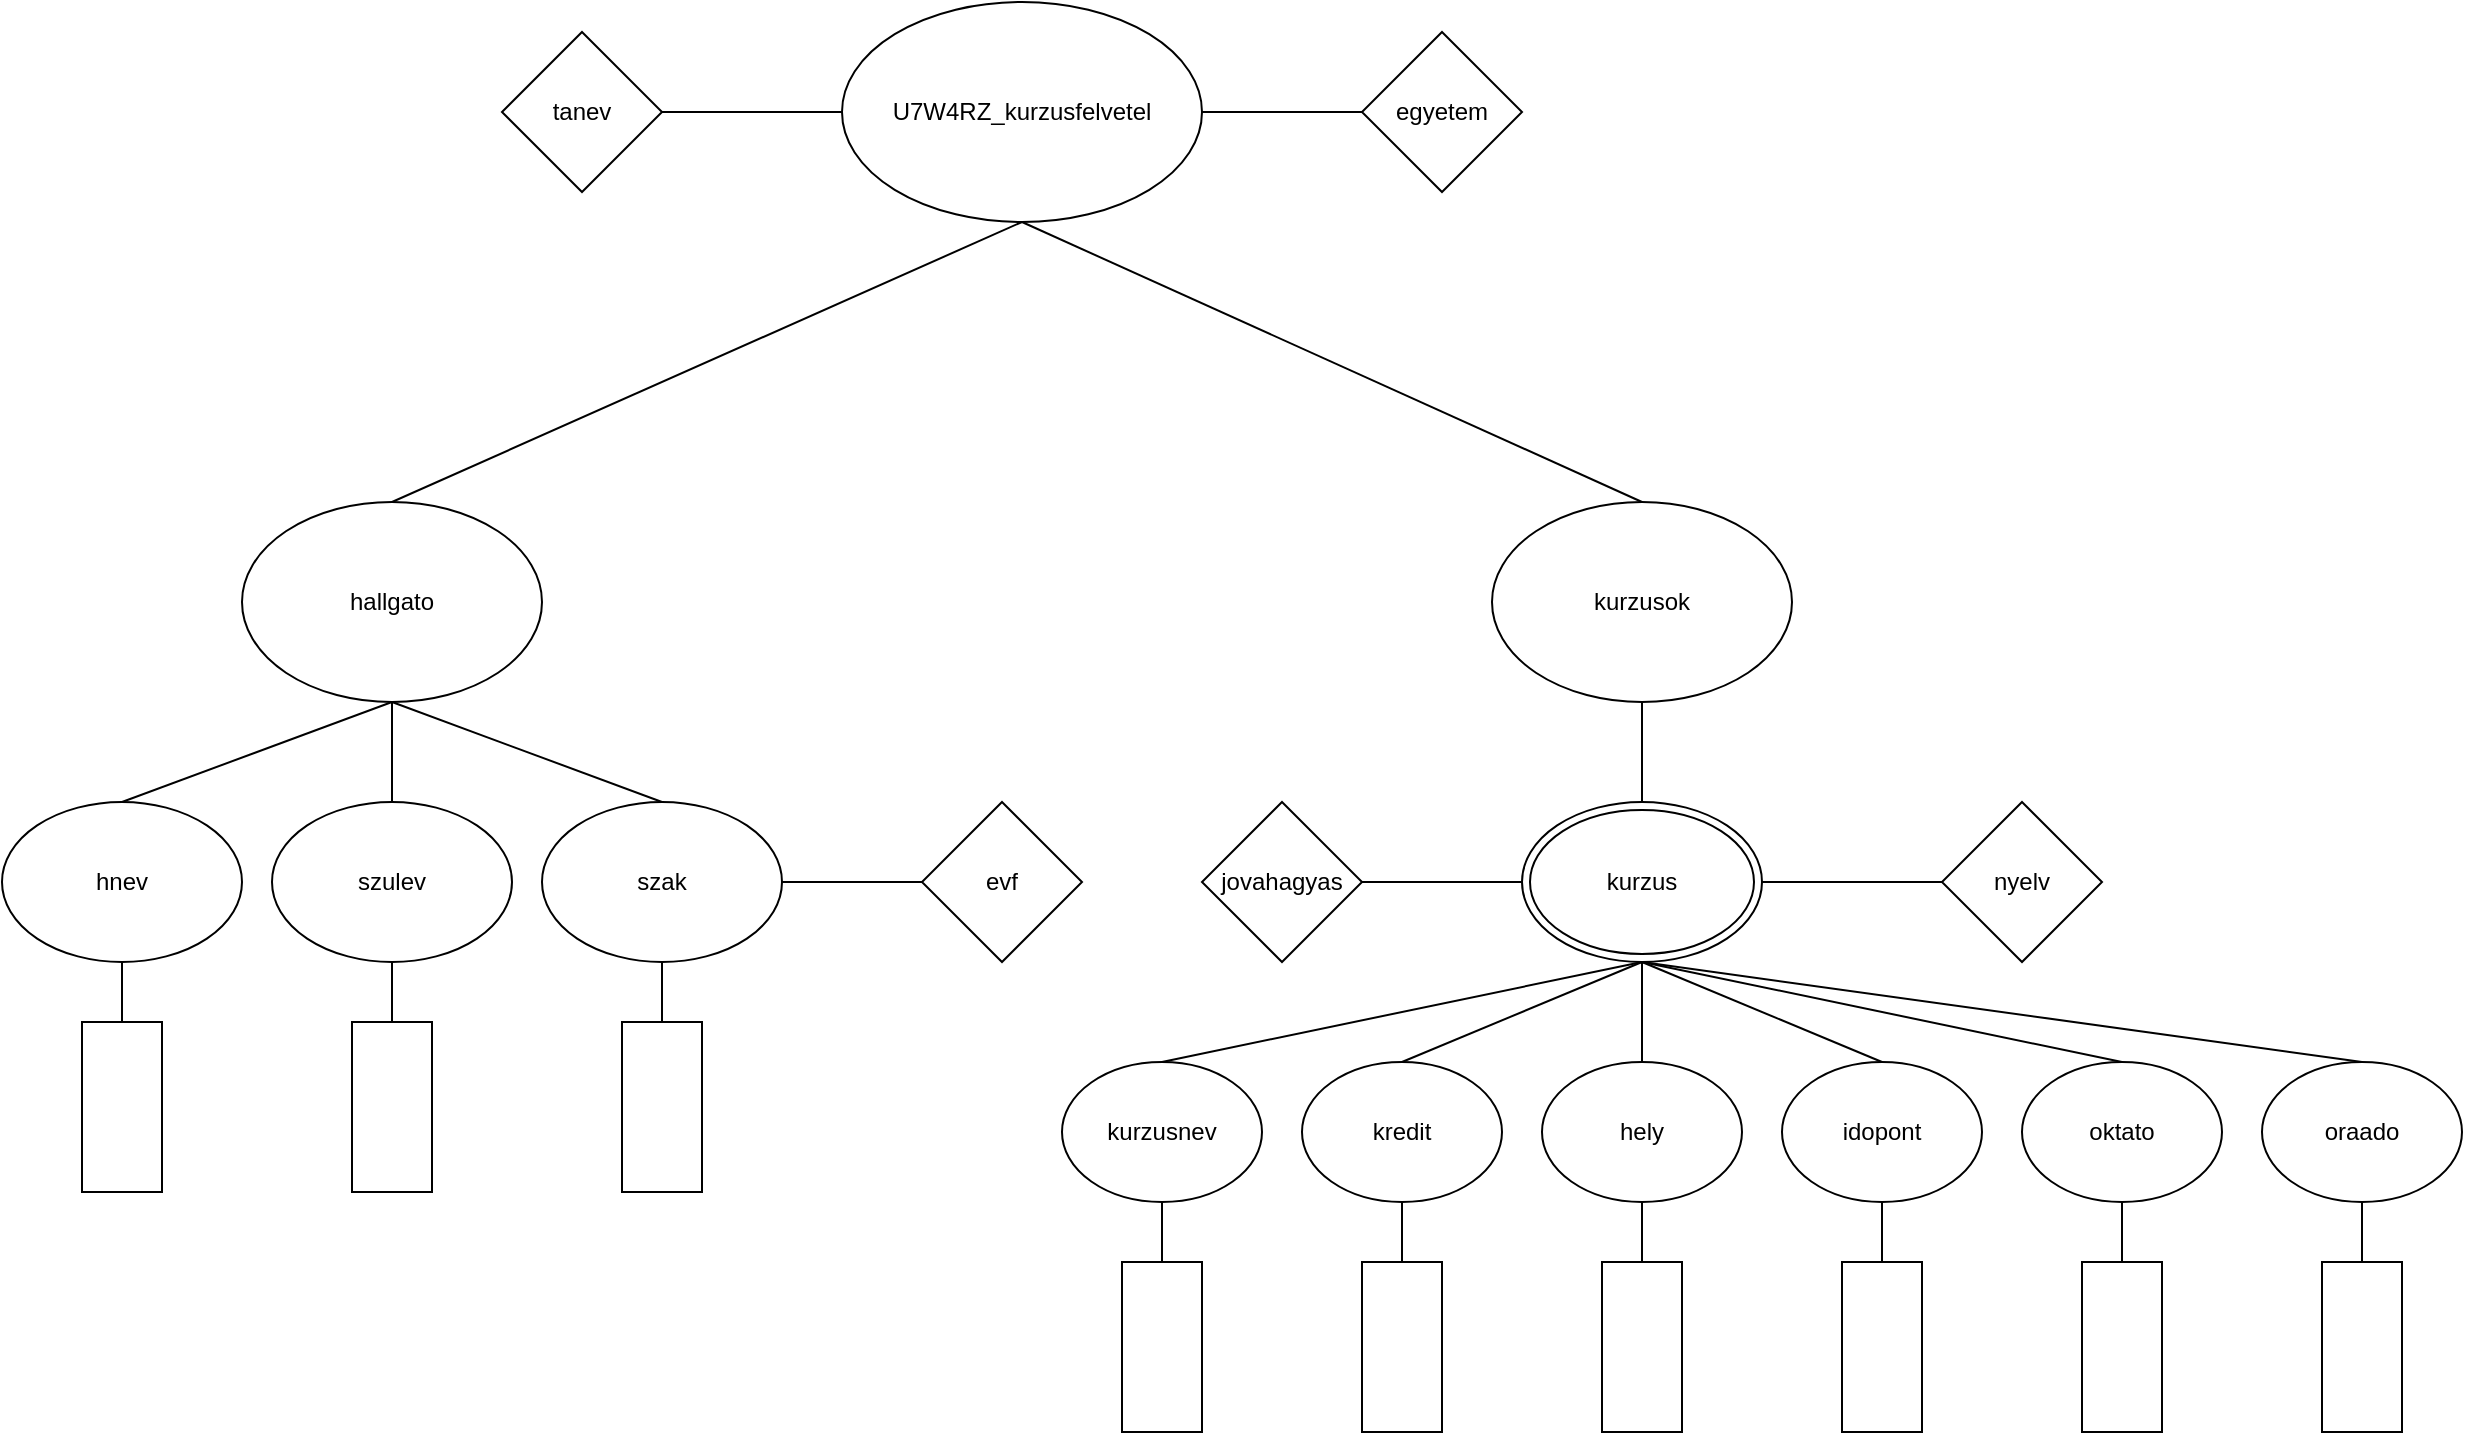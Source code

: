 <mxfile version="28.2.5">
  <diagram name="1 oldal" id="_UJBfgdbOKxrUwAk1dqS">
    <mxGraphModel dx="1603" dy="969" grid="1" gridSize="10" guides="1" tooltips="1" connect="1" arrows="1" fold="1" page="1" pageScale="1" pageWidth="827" pageHeight="1169" math="0" shadow="0">
      <root>
        <mxCell id="0" />
        <mxCell id="1" parent="0" />
        <mxCell id="XQo_Bainzp8iI2GQb769-2" value="U7W4RZ_kurzusfelvetel" style="ellipse;whiteSpace=wrap;html=1;" parent="1" vertex="1">
          <mxGeometry x="660" y="60" width="180" height="110" as="geometry" />
        </mxCell>
        <mxCell id="XQo_Bainzp8iI2GQb769-3" value="hallgato" style="ellipse;whiteSpace=wrap;html=1;" parent="1" vertex="1">
          <mxGeometry x="360" y="310" width="150" height="100" as="geometry" />
        </mxCell>
        <mxCell id="XQo_Bainzp8iI2GQb769-4" value="" style="endArrow=none;html=1;rounded=0;entryX=0.5;entryY=1;entryDx=0;entryDy=0;exitX=0.5;exitY=0;exitDx=0;exitDy=0;" parent="1" source="XQo_Bainzp8iI2GQb769-3" target="XQo_Bainzp8iI2GQb769-2" edge="1">
          <mxGeometry width="50" height="50" relative="1" as="geometry">
            <mxPoint x="465" y="260" as="sourcePoint" />
            <mxPoint x="610" y="200" as="targetPoint" />
          </mxGeometry>
        </mxCell>
        <mxCell id="XQo_Bainzp8iI2GQb769-5" value="tanev" style="rhombus;whiteSpace=wrap;html=1;" parent="1" vertex="1">
          <mxGeometry x="490" y="75" width="80" height="80" as="geometry" />
        </mxCell>
        <mxCell id="XQo_Bainzp8iI2GQb769-7" value="" style="endArrow=none;html=1;rounded=0;entryX=0;entryY=0.5;entryDx=0;entryDy=0;exitX=1;exitY=0.5;exitDx=0;exitDy=0;" parent="1" source="XQo_Bainzp8iI2GQb769-5" target="XQo_Bainzp8iI2GQb769-2" edge="1">
          <mxGeometry width="50" height="50" relative="1" as="geometry">
            <mxPoint x="610" y="290" as="sourcePoint" />
            <mxPoint x="770" y="210" as="targetPoint" />
          </mxGeometry>
        </mxCell>
        <mxCell id="XQo_Bainzp8iI2GQb769-10" value="egyetem" style="rhombus;whiteSpace=wrap;html=1;" parent="1" vertex="1">
          <mxGeometry x="920" y="75" width="80" height="80" as="geometry" />
        </mxCell>
        <mxCell id="XQo_Bainzp8iI2GQb769-11" value="" style="endArrow=none;html=1;rounded=0;entryX=0;entryY=0.5;entryDx=0;entryDy=0;exitX=1;exitY=0.5;exitDx=0;exitDy=0;" parent="1" source="XQo_Bainzp8iI2GQb769-2" target="XQo_Bainzp8iI2GQb769-10" edge="1">
          <mxGeometry width="50" height="50" relative="1" as="geometry">
            <mxPoint x="620" y="110" as="sourcePoint" />
            <mxPoint x="710" y="110" as="targetPoint" />
          </mxGeometry>
        </mxCell>
        <mxCell id="XQo_Bainzp8iI2GQb769-12" value="hnev" style="ellipse;whiteSpace=wrap;html=1;" parent="1" vertex="1">
          <mxGeometry x="240" y="460" width="120" height="80" as="geometry" />
        </mxCell>
        <mxCell id="XQo_Bainzp8iI2GQb769-13" value="szulev" style="ellipse;whiteSpace=wrap;html=1;" parent="1" vertex="1">
          <mxGeometry x="375" y="460" width="120" height="80" as="geometry" />
        </mxCell>
        <mxCell id="XQo_Bainzp8iI2GQb769-14" value="szak" style="ellipse;whiteSpace=wrap;html=1;" parent="1" vertex="1">
          <mxGeometry x="510" y="460" width="120" height="80" as="geometry" />
        </mxCell>
        <mxCell id="XQo_Bainzp8iI2GQb769-15" value="" style="endArrow=none;html=1;rounded=0;entryX=0.5;entryY=1;entryDx=0;entryDy=0;exitX=0.5;exitY=0;exitDx=0;exitDy=0;" parent="1" source="XQo_Bainzp8iI2GQb769-13" target="XQo_Bainzp8iI2GQb769-3" edge="1">
          <mxGeometry width="50" height="50" relative="1" as="geometry">
            <mxPoint x="570" y="400" as="sourcePoint" />
            <mxPoint x="620" y="350" as="targetPoint" />
          </mxGeometry>
        </mxCell>
        <mxCell id="XQo_Bainzp8iI2GQb769-16" value="" style="endArrow=none;html=1;rounded=0;entryX=0.5;entryY=1;entryDx=0;entryDy=0;exitX=0.5;exitY=0;exitDx=0;exitDy=0;" parent="1" source="XQo_Bainzp8iI2GQb769-12" target="XQo_Bainzp8iI2GQb769-3" edge="1">
          <mxGeometry width="50" height="50" relative="1" as="geometry">
            <mxPoint x="570" y="400" as="sourcePoint" />
            <mxPoint x="620" y="350" as="targetPoint" />
          </mxGeometry>
        </mxCell>
        <mxCell id="XQo_Bainzp8iI2GQb769-17" value="" style="endArrow=none;html=1;rounded=0;entryX=0.5;entryY=1;entryDx=0;entryDy=0;exitX=0.5;exitY=0;exitDx=0;exitDy=0;" parent="1" source="XQo_Bainzp8iI2GQb769-14" target="XQo_Bainzp8iI2GQb769-3" edge="1">
          <mxGeometry width="50" height="50" relative="1" as="geometry">
            <mxPoint x="330" y="480" as="sourcePoint" />
            <mxPoint x="485" y="430" as="targetPoint" />
          </mxGeometry>
        </mxCell>
        <mxCell id="XQo_Bainzp8iI2GQb769-18" value="evf" style="rhombus;whiteSpace=wrap;html=1;" parent="1" vertex="1">
          <mxGeometry x="700" y="460" width="80" height="80" as="geometry" />
        </mxCell>
        <mxCell id="XQo_Bainzp8iI2GQb769-19" value="" style="endArrow=none;html=1;rounded=0;entryX=0;entryY=0.5;entryDx=0;entryDy=0;exitX=1;exitY=0.5;exitDx=0;exitDy=0;" parent="1" source="XQo_Bainzp8iI2GQb769-14" target="XQo_Bainzp8iI2GQb769-18" edge="1">
          <mxGeometry width="50" height="50" relative="1" as="geometry">
            <mxPoint x="580" y="510" as="sourcePoint" />
            <mxPoint x="490" y="495" as="targetPoint" />
          </mxGeometry>
        </mxCell>
        <mxCell id="XQo_Bainzp8iI2GQb769-20" value="" style="rounded=0;whiteSpace=wrap;html=1;direction=south;" parent="1" vertex="1">
          <mxGeometry x="280" y="570" width="40" height="85" as="geometry" />
        </mxCell>
        <mxCell id="XQo_Bainzp8iI2GQb769-21" value="" style="endArrow=none;html=1;rounded=0;entryX=0.5;entryY=1;entryDx=0;entryDy=0;exitX=0;exitY=0.5;exitDx=0;exitDy=0;" parent="1" source="XQo_Bainzp8iI2GQb769-20" target="XQo_Bainzp8iI2GQb769-12" edge="1">
          <mxGeometry width="50" height="50" relative="1" as="geometry">
            <mxPoint x="570" y="400" as="sourcePoint" />
            <mxPoint x="620" y="350" as="targetPoint" />
          </mxGeometry>
        </mxCell>
        <mxCell id="XQo_Bainzp8iI2GQb769-22" value="" style="rounded=0;whiteSpace=wrap;html=1;direction=south;" parent="1" vertex="1">
          <mxGeometry x="415" y="570" width="40" height="85" as="geometry" />
        </mxCell>
        <mxCell id="XQo_Bainzp8iI2GQb769-23" value="" style="endArrow=none;html=1;rounded=0;entryX=0.5;entryY=1;entryDx=0;entryDy=0;exitX=0;exitY=0.5;exitDx=0;exitDy=0;" parent="1" source="XQo_Bainzp8iI2GQb769-22" edge="1">
          <mxGeometry width="50" height="50" relative="1" as="geometry">
            <mxPoint x="705" y="400" as="sourcePoint" />
            <mxPoint x="435" y="540" as="targetPoint" />
          </mxGeometry>
        </mxCell>
        <mxCell id="XQo_Bainzp8iI2GQb769-24" value="" style="rounded=0;whiteSpace=wrap;html=1;direction=south;" parent="1" vertex="1">
          <mxGeometry x="550" y="570" width="40" height="85" as="geometry" />
        </mxCell>
        <mxCell id="XQo_Bainzp8iI2GQb769-25" value="" style="endArrow=none;html=1;rounded=0;entryX=0.5;entryY=1;entryDx=0;entryDy=0;exitX=0;exitY=0.5;exitDx=0;exitDy=0;" parent="1" source="XQo_Bainzp8iI2GQb769-24" edge="1">
          <mxGeometry width="50" height="50" relative="1" as="geometry">
            <mxPoint x="840" y="400" as="sourcePoint" />
            <mxPoint x="570" y="540" as="targetPoint" />
          </mxGeometry>
        </mxCell>
        <mxCell id="R73Xv8zbYMDO10i4Wb34-1" value="kurzusok" style="ellipse;whiteSpace=wrap;html=1;" vertex="1" parent="1">
          <mxGeometry x="985" y="310" width="150" height="100" as="geometry" />
        </mxCell>
        <mxCell id="R73Xv8zbYMDO10i4Wb34-2" value="" style="endArrow=none;html=1;rounded=0;entryX=0.5;entryY=1;entryDx=0;entryDy=0;exitX=0.5;exitY=0;exitDx=0;exitDy=0;" edge="1" parent="1" source="R73Xv8zbYMDO10i4Wb34-1" target="XQo_Bainzp8iI2GQb769-2">
          <mxGeometry width="50" height="50" relative="1" as="geometry">
            <mxPoint x="560" y="330" as="sourcePoint" />
            <mxPoint x="920" y="180" as="targetPoint" />
          </mxGeometry>
        </mxCell>
        <mxCell id="R73Xv8zbYMDO10i4Wb34-4" value="kurzus" style="ellipse;shape=doubleEllipse;whiteSpace=wrap;html=1;" vertex="1" parent="1">
          <mxGeometry x="1000" y="460" width="120" height="80" as="geometry" />
        </mxCell>
        <mxCell id="R73Xv8zbYMDO10i4Wb34-5" value="" style="endArrow=none;html=1;rounded=0;entryX=0.5;entryY=1;entryDx=0;entryDy=0;exitX=0.5;exitY=0;exitDx=0;exitDy=0;" edge="1" parent="1" source="R73Xv8zbYMDO10i4Wb34-4" target="R73Xv8zbYMDO10i4Wb34-1">
          <mxGeometry width="50" height="50" relative="1" as="geometry">
            <mxPoint x="660" y="370" as="sourcePoint" />
            <mxPoint x="1155" y="280" as="targetPoint" />
          </mxGeometry>
        </mxCell>
        <mxCell id="R73Xv8zbYMDO10i4Wb34-6" value="jovahagyas" style="rhombus;whiteSpace=wrap;html=1;" vertex="1" parent="1">
          <mxGeometry x="840" y="460" width="80" height="80" as="geometry" />
        </mxCell>
        <mxCell id="R73Xv8zbYMDO10i4Wb34-7" value="" style="endArrow=none;html=1;rounded=0;entryX=0;entryY=0.5;entryDx=0;entryDy=0;exitX=1;exitY=0.5;exitDx=0;exitDy=0;" edge="1" parent="1" source="R73Xv8zbYMDO10i4Wb34-6" target="R73Xv8zbYMDO10i4Wb34-4">
          <mxGeometry width="50" height="50" relative="1" as="geometry">
            <mxPoint x="960" y="675" as="sourcePoint" />
            <mxPoint x="970.0" y="430" as="targetPoint" />
          </mxGeometry>
        </mxCell>
        <mxCell id="R73Xv8zbYMDO10i4Wb34-10" value="nyelv" style="rhombus;whiteSpace=wrap;html=1;" vertex="1" parent="1">
          <mxGeometry x="1210" y="460" width="80" height="80" as="geometry" />
        </mxCell>
        <mxCell id="R73Xv8zbYMDO10i4Wb34-11" value="" style="endArrow=none;html=1;rounded=0;entryX=0;entryY=0.5;entryDx=0;entryDy=0;exitX=1;exitY=0.5;exitDx=0;exitDy=0;" edge="1" parent="1" target="R73Xv8zbYMDO10i4Wb34-10" source="R73Xv8zbYMDO10i4Wb34-4">
          <mxGeometry width="50" height="50" relative="1" as="geometry">
            <mxPoint x="1130" y="500" as="sourcePoint" />
            <mxPoint x="1000" y="495" as="targetPoint" />
          </mxGeometry>
        </mxCell>
        <mxCell id="R73Xv8zbYMDO10i4Wb34-12" value="kurzusnev" style="ellipse;whiteSpace=wrap;html=1;" vertex="1" parent="1">
          <mxGeometry x="770" y="590" width="100" height="70" as="geometry" />
        </mxCell>
        <mxCell id="R73Xv8zbYMDO10i4Wb34-13" value="kredit" style="ellipse;whiteSpace=wrap;html=1;" vertex="1" parent="1">
          <mxGeometry x="890" y="590" width="100" height="70" as="geometry" />
        </mxCell>
        <mxCell id="R73Xv8zbYMDO10i4Wb34-14" value="hely" style="ellipse;whiteSpace=wrap;html=1;" vertex="1" parent="1">
          <mxGeometry x="1010" y="590" width="100" height="70" as="geometry" />
        </mxCell>
        <mxCell id="R73Xv8zbYMDO10i4Wb34-15" value="idopont" style="ellipse;whiteSpace=wrap;html=1;" vertex="1" parent="1">
          <mxGeometry x="1130" y="590" width="100" height="70" as="geometry" />
        </mxCell>
        <mxCell id="R73Xv8zbYMDO10i4Wb34-16" value="oraado" style="ellipse;whiteSpace=wrap;html=1;" vertex="1" parent="1">
          <mxGeometry x="1370" y="590" width="100" height="70" as="geometry" />
        </mxCell>
        <mxCell id="R73Xv8zbYMDO10i4Wb34-17" value="oktato" style="ellipse;whiteSpace=wrap;html=1;" vertex="1" parent="1">
          <mxGeometry x="1250" y="590" width="100" height="70" as="geometry" />
        </mxCell>
        <mxCell id="R73Xv8zbYMDO10i4Wb34-18" value="" style="endArrow=none;html=1;rounded=0;entryX=0.5;entryY=1;entryDx=0;entryDy=0;exitX=0.5;exitY=0;exitDx=0;exitDy=0;" edge="1" parent="1" target="R73Xv8zbYMDO10i4Wb34-4">
          <mxGeometry width="50" height="50" relative="1" as="geometry">
            <mxPoint x="820" y="590" as="sourcePoint" />
            <mxPoint x="1000" y="540" as="targetPoint" />
          </mxGeometry>
        </mxCell>
        <mxCell id="R73Xv8zbYMDO10i4Wb34-19" value="" style="endArrow=none;html=1;rounded=0;entryX=0.5;entryY=1;entryDx=0;entryDy=0;exitX=0.5;exitY=0;exitDx=0;exitDy=0;" edge="1" parent="1" source="R73Xv8zbYMDO10i4Wb34-13" target="R73Xv8zbYMDO10i4Wb34-4">
          <mxGeometry width="50" height="50" relative="1" as="geometry">
            <mxPoint x="1040" y="550" as="sourcePoint" />
            <mxPoint x="1120" y="550" as="targetPoint" />
          </mxGeometry>
        </mxCell>
        <mxCell id="R73Xv8zbYMDO10i4Wb34-20" value="" style="endArrow=none;html=1;rounded=0;entryX=0.5;entryY=0;entryDx=0;entryDy=0;exitX=0.5;exitY=1;exitDx=0;exitDy=0;" edge="1" parent="1" source="R73Xv8zbYMDO10i4Wb34-4" target="R73Xv8zbYMDO10i4Wb34-14">
          <mxGeometry width="50" height="50" relative="1" as="geometry">
            <mxPoint x="1080" y="550" as="sourcePoint" />
            <mxPoint x="1160" y="550" as="targetPoint" />
          </mxGeometry>
        </mxCell>
        <mxCell id="R73Xv8zbYMDO10i4Wb34-21" value="" style="endArrow=none;html=1;rounded=0;entryX=0.5;entryY=0;entryDx=0;entryDy=0;exitX=0.5;exitY=1;exitDx=0;exitDy=0;" edge="1" parent="1" source="R73Xv8zbYMDO10i4Wb34-4" target="R73Xv8zbYMDO10i4Wb34-15">
          <mxGeometry width="50" height="50" relative="1" as="geometry">
            <mxPoint x="1090" y="490" as="sourcePoint" />
            <mxPoint x="1170" y="490" as="targetPoint" />
          </mxGeometry>
        </mxCell>
        <mxCell id="R73Xv8zbYMDO10i4Wb34-22" value="" style="endArrow=none;html=1;rounded=0;entryX=0.5;entryY=0;entryDx=0;entryDy=0;exitX=0.5;exitY=1;exitDx=0;exitDy=0;" edge="1" parent="1" source="R73Xv8zbYMDO10i4Wb34-4" target="R73Xv8zbYMDO10i4Wb34-17">
          <mxGeometry width="50" height="50" relative="1" as="geometry">
            <mxPoint x="1190" y="550" as="sourcePoint" />
            <mxPoint x="1270" y="550" as="targetPoint" />
          </mxGeometry>
        </mxCell>
        <mxCell id="R73Xv8zbYMDO10i4Wb34-23" value="" style="endArrow=none;html=1;rounded=0;entryX=0.5;entryY=0;entryDx=0;entryDy=0;exitX=0.5;exitY=1;exitDx=0;exitDy=0;" edge="1" parent="1" source="R73Xv8zbYMDO10i4Wb34-4" target="R73Xv8zbYMDO10i4Wb34-16">
          <mxGeometry width="50" height="50" relative="1" as="geometry">
            <mxPoint x="1300" y="540" as="sourcePoint" />
            <mxPoint x="1380" y="540" as="targetPoint" />
          </mxGeometry>
        </mxCell>
        <mxCell id="R73Xv8zbYMDO10i4Wb34-24" value="" style="rounded=0;whiteSpace=wrap;html=1;direction=south;" vertex="1" parent="1">
          <mxGeometry x="800" y="690" width="40" height="85" as="geometry" />
        </mxCell>
        <mxCell id="R73Xv8zbYMDO10i4Wb34-25" value="" style="endArrow=none;html=1;rounded=0;entryX=0.5;entryY=1;entryDx=0;entryDy=0;exitX=0;exitY=0.5;exitDx=0;exitDy=0;" edge="1" parent="1" source="R73Xv8zbYMDO10i4Wb34-24">
          <mxGeometry width="50" height="50" relative="1" as="geometry">
            <mxPoint x="1090" y="520" as="sourcePoint" />
            <mxPoint x="820" y="660" as="targetPoint" />
          </mxGeometry>
        </mxCell>
        <mxCell id="R73Xv8zbYMDO10i4Wb34-26" value="" style="rounded=0;whiteSpace=wrap;html=1;direction=south;" vertex="1" parent="1">
          <mxGeometry x="920" y="690" width="40" height="85" as="geometry" />
        </mxCell>
        <mxCell id="R73Xv8zbYMDO10i4Wb34-27" value="" style="endArrow=none;html=1;rounded=0;entryX=0.5;entryY=1;entryDx=0;entryDy=0;exitX=0;exitY=0.5;exitDx=0;exitDy=0;" edge="1" parent="1" source="R73Xv8zbYMDO10i4Wb34-26">
          <mxGeometry width="50" height="50" relative="1" as="geometry">
            <mxPoint x="1210" y="520" as="sourcePoint" />
            <mxPoint x="940" y="660" as="targetPoint" />
          </mxGeometry>
        </mxCell>
        <mxCell id="R73Xv8zbYMDO10i4Wb34-28" value="" style="rounded=0;whiteSpace=wrap;html=1;direction=south;" vertex="1" parent="1">
          <mxGeometry x="1040" y="690" width="40" height="85" as="geometry" />
        </mxCell>
        <mxCell id="R73Xv8zbYMDO10i4Wb34-29" value="" style="endArrow=none;html=1;rounded=0;entryX=0.5;entryY=1;entryDx=0;entryDy=0;exitX=0;exitY=0.5;exitDx=0;exitDy=0;" edge="1" parent="1" source="R73Xv8zbYMDO10i4Wb34-28">
          <mxGeometry width="50" height="50" relative="1" as="geometry">
            <mxPoint x="1330" y="520" as="sourcePoint" />
            <mxPoint x="1060" y="660" as="targetPoint" />
          </mxGeometry>
        </mxCell>
        <mxCell id="R73Xv8zbYMDO10i4Wb34-32" value="" style="rounded=0;whiteSpace=wrap;html=1;direction=south;" vertex="1" parent="1">
          <mxGeometry x="1280" y="690" width="40" height="85" as="geometry" />
        </mxCell>
        <mxCell id="R73Xv8zbYMDO10i4Wb34-33" value="" style="endArrow=none;html=1;rounded=0;entryX=0.5;entryY=1;entryDx=0;entryDy=0;exitX=0;exitY=0.5;exitDx=0;exitDy=0;" edge="1" parent="1" source="R73Xv8zbYMDO10i4Wb34-32">
          <mxGeometry width="50" height="50" relative="1" as="geometry">
            <mxPoint x="1570" y="520" as="sourcePoint" />
            <mxPoint x="1300" y="660" as="targetPoint" />
          </mxGeometry>
        </mxCell>
        <mxCell id="R73Xv8zbYMDO10i4Wb34-34" value="" style="rounded=0;whiteSpace=wrap;html=1;direction=south;" vertex="1" parent="1">
          <mxGeometry x="1400" y="690" width="40" height="85" as="geometry" />
        </mxCell>
        <mxCell id="R73Xv8zbYMDO10i4Wb34-35" value="" style="endArrow=none;html=1;rounded=0;entryX=0.5;entryY=1;entryDx=0;entryDy=0;exitX=0;exitY=0.5;exitDx=0;exitDy=0;" edge="1" parent="1" source="R73Xv8zbYMDO10i4Wb34-34">
          <mxGeometry width="50" height="50" relative="1" as="geometry">
            <mxPoint x="1690" y="520" as="sourcePoint" />
            <mxPoint x="1420" y="660" as="targetPoint" />
          </mxGeometry>
        </mxCell>
        <mxCell id="R73Xv8zbYMDO10i4Wb34-36" value="" style="rounded=0;whiteSpace=wrap;html=1;direction=south;" vertex="1" parent="1">
          <mxGeometry x="1160" y="690" width="40" height="85" as="geometry" />
        </mxCell>
        <mxCell id="R73Xv8zbYMDO10i4Wb34-37" value="" style="endArrow=none;html=1;rounded=0;entryX=0.5;entryY=1;entryDx=0;entryDy=0;exitX=0;exitY=0.5;exitDx=0;exitDy=0;" edge="1" parent="1" source="R73Xv8zbYMDO10i4Wb34-36">
          <mxGeometry width="50" height="50" relative="1" as="geometry">
            <mxPoint x="1450" y="520" as="sourcePoint" />
            <mxPoint x="1180" y="660" as="targetPoint" />
          </mxGeometry>
        </mxCell>
      </root>
    </mxGraphModel>
  </diagram>
</mxfile>
